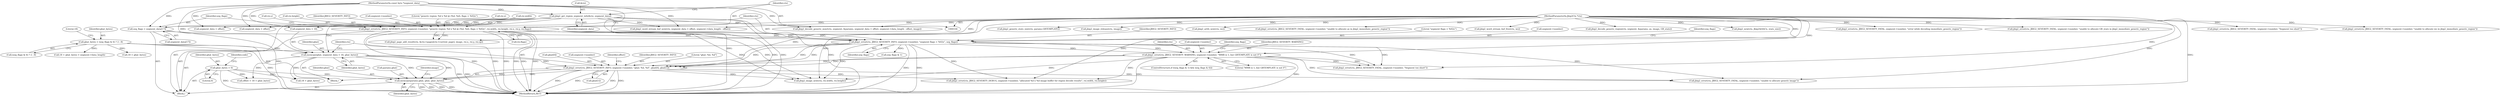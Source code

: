 digraph "0_ghostscript_e698d5c11d27212aa1098bc5b1673a3378563092_0@API" {
"1000290" [label="(Call,memcpy(params.gbat, gbat, gbat_bytes))"];
"1000236" [label="(Call,memcpy(gbat, segment_data + 18, gbat_bytes))"];
"1000152" [label="(Call,jbig2_get_region_segment_info(&rsi, segment_data))"];
"1000107" [label="(MethodParameterIn,const byte *segment_data)"];
"1000212" [label="(Call,gbat_bytes = (seg_flags & 6) ? 2 : 8)"];
"1000242" [label="(Call,jbig2_error(ctx, JBIG2_SEVERITY_INFO, segment->number, \"gbat: %d, %d\", gbat[0], gbat[1]))"];
"1000199" [label="(Call,jbig2_error(ctx, JBIG2_SEVERITY_WARNING, segment->number, \"MMR is 1, but GBTEMPLATE is not 0\"))"];
"1000183" [label="(Call,jbig2_error(ctx, JBIG2_SEVERITY_INFO, segment->number, \"segment flags = %02x\", seg_flags))"];
"1000156" [label="(Call,jbig2_error(ctx, JBIG2_SEVERITY_INFO, segment->number, \"generic region: %d x %d @ (%d, %d), flags = %02x\", rsi.width, rsi.height, rsi.x, rsi.y, rsi.flags))"];
"1000105" [label="(MethodParameterIn,Jbig2Ctx *ctx)"];
"1000178" [label="(Call,seg_flags = segment_data[17])"];
"1000114" [label="(Call,gbat_bytes = 0)"];
"1000448" [label="(Call,jbig2_page_add_result(ctx, &ctx->pages[ctx->current_page], image, rsi.x, rsi.y, rsi.op))"];
"1000222" [label="(Call,18 + gbat_bytes)"];
"1000153" [label="(Call,&rsi)"];
"1000114" [label="(Call,gbat_bytes = 0)"];
"1000469" [label="(Call,jbig2_error(ctx, JBIG2_SEVERITY_FATAL, segment->number, \"error while decoding immediate_generic_region\"))"];
"1000236" [label="(Call,memcpy(gbat, segment_data + 18, gbat_bytes))"];
"1000295" [label="(Identifier,gbat_bytes)"];
"1000108" [label="(Block,)"];
"1000375" [label="(Call,jbig2_error(ctx, JBIG2_SEVERITY_FATAL, segment->number, \"unable to allocate GB_stats in jbig2_immediate_generic_region\"))"];
"1000116" [label="(Literal,0)"];
"1000172" [label="(Call,rsi.y)"];
"1000318" [label="(Call,jbig2_error(ctx, JBIG2_SEVERITY_DEBUG, segment->number, \"allocated %d x %d image buffer for region decode results\", rsi.width, rsi.height))"];
"1000193" [label="(Call,seg_flags & 1)"];
"1000145" [label="(Call,jbig2_error(ctx, JBIG2_SEVERITY_FATAL, segment->number, \"Segment too short\"))"];
"1000255" [label="(Call,offset = 18 + gbat_bytes)"];
"1000180" [label="(Call,segment_data[17])"];
"1000406" [label="(Call,jbig2_error(ctx, JBIG2_SEVERITY_FATAL, segment->number, \"unable to allocate ws in jbig2_immediate_generic_region\"))"];
"1000389" [label="(Call,jbig2_word_stream_buf_new(ctx, segment_data + offset, segment->data_length - offset))"];
"1000184" [label="(Identifier,ctx)"];
"1000199" [label="(Call,jbig2_error(ctx, JBIG2_SEVERITY_WARNING, segment->number, \"MMR is 1, but GBTEMPLATE is not 0\"))"];
"1000357" [label="(Call,jbig2_generic_stats_size(ctx, params.GBTEMPLATE))"];
"1000229" [label="(Call,jbig2_error(ctx, JBIG2_SEVERITY_FATAL, segment->number, \"Segment too short\"))"];
"1000156" [label="(Call,jbig2_error(ctx, JBIG2_SEVERITY_INFO, segment->number, \"generic region: %d x %d @ (%d, %d), flags = %02x\", rsi.width, rsi.height, rsi.x, rsi.y, rsi.flags))"];
"1000490" [label="(Call,jbig2_image_release(ctx, image))"];
"1000183" [label="(Call,jbig2_error(ctx, JBIG2_SEVERITY_INFO, segment->number, \"segment flags = %02x\", seg_flags))"];
"1000241" [label="(Identifier,gbat_bytes)"];
"1000495" [label="(MethodReturn,RET)"];
"1000249" [label="(Call,gbat[0])"];
"1000166" [label="(Call,rsi.height)"];
"1000115" [label="(Identifier,gbat_bytes)"];
"1000343" [label="(Call,segment_data + offset)"];
"1000338" [label="(Call,jbig2_decode_generic_mmr(ctx, segment, &params, segment_data + offset, segment->data_length - offset, image))"];
"1000158" [label="(Identifier,JBIG2_SEVERITY_INFO)"];
"1000214" [label="(Call,(seg_flags & 6) ? 2 : 8)"];
"1000194" [label="(Identifier,seg_flags)"];
"1000205" [label="(Literal,\"MMR is 1, but GBTEMPLATE is not 0\")"];
"1000416" [label="(Call,jbig2_arith_new(ctx, ws))"];
"1000211" [label="(Block,)"];
"1000175" [label="(Call,rsi.flags)"];
"1000152" [label="(Call,jbig2_get_region_segment_info(&rsi, segment_data))"];
"1000202" [label="(Call,segment->number)"];
"1000185" [label="(Identifier,JBIG2_SEVERITY_INFO)"];
"1000221" [label="(Call,18 + gbat_bytes > segment->data_length)"];
"1000159" [label="(Call,segment->number)"];
"1000189" [label="(Literal,\"segment flags = %02x\")"];
"1000162" [label="(Literal,\"generic region: %d x %d @ (%d, %d), flags = %02x\")"];
"1000297" [label="(Identifier,image)"];
"1000294" [label="(Identifier,gbat)"];
"1000245" [label="(Call,segment->number)"];
"1000291" [label="(Call,params.gbat)"];
"1000237" [label="(Identifier,gbat)"];
"1000311" [label="(Call,jbig2_error(ctx, JBIG2_SEVERITY_FATAL, segment->number, \"unable to allocate generic image\"))"];
"1000190" [label="(Identifier,seg_flags)"];
"1000191" [label="(ControlStructure,if ((seg_flags & 1) && (seg_flags & 6)))"];
"1000169" [label="(Call,rsi.x)"];
"1000120" [label="(Identifier,code)"];
"1000256" [label="(Identifier,offset)"];
"1000391" [label="(Call,segment_data + offset)"];
"1000157" [label="(Identifier,ctx)"];
"1000238" [label="(Call,segment_data + 18)"];
"1000107" [label="(MethodParameterIn,const byte *segment_data)"];
"1000178" [label="(Call,seg_flags = segment_data[17])"];
"1000243" [label="(Identifier,ctx)"];
"1000155" [label="(Identifier,segment_data)"];
"1000209" [label="(Identifier,seg_flags)"];
"1000290" [label="(Call,memcpy(params.gbat, gbat, gbat_bytes))"];
"1000426" [label="(Call,jbig2_error(ctx, JBIG2_SEVERITY_FATAL, segment->number, \"unable to allocate as in jbig2_immediate_generic_region\"))"];
"1000186" [label="(Call,segment->number)"];
"1000257" [label="(Call,18 + gbat_bytes)"];
"1000163" [label="(Call,rsi.width)"];
"1000482" [label="(Call,jbig2_word_stream_buf_free(ctx, ws))"];
"1000244" [label="(Identifier,JBIG2_SEVERITY_INFO)"];
"1000436" [label="(Call,jbig2_decode_generic_region(ctx, segment, &params, as, image, GB_stats))"];
"1000213" [label="(Identifier,gbat_bytes)"];
"1000212" [label="(Call,gbat_bytes = (seg_flags & 6) ? 2 : 8)"];
"1000252" [label="(Call,gbat[1])"];
"1000298" [label="(Call,jbig2_image_new(ctx, rsi.width, rsi.height))"];
"1000179" [label="(Identifier,seg_flags)"];
"1000201" [label="(Identifier,JBIG2_SEVERITY_WARNING)"];
"1000242" [label="(Call,jbig2_error(ctx, JBIG2_SEVERITY_INFO, segment->number, \"gbat: %d, %d\", gbat[0], gbat[1]))"];
"1000223" [label="(Literal,18)"];
"1000364" [label="(Call,jbig2_new(ctx, Jbig2ArithCx, stats_size))"];
"1000200" [label="(Identifier,ctx)"];
"1000105" [label="(MethodParameterIn,Jbig2Ctx *ctx)"];
"1000248" [label="(Literal,\"gbat: %d, %d\")"];
"1000290" -> "1000108"  [label="AST: "];
"1000290" -> "1000295"  [label="CFG: "];
"1000291" -> "1000290"  [label="AST: "];
"1000294" -> "1000290"  [label="AST: "];
"1000295" -> "1000290"  [label="AST: "];
"1000297" -> "1000290"  [label="CFG: "];
"1000290" -> "1000495"  [label="DDG: "];
"1000290" -> "1000495"  [label="DDG: "];
"1000290" -> "1000495"  [label="DDG: "];
"1000290" -> "1000495"  [label="DDG: "];
"1000236" -> "1000290"  [label="DDG: "];
"1000236" -> "1000290"  [label="DDG: "];
"1000242" -> "1000290"  [label="DDG: "];
"1000242" -> "1000290"  [label="DDG: "];
"1000114" -> "1000290"  [label="DDG: "];
"1000236" -> "1000211"  [label="AST: "];
"1000236" -> "1000241"  [label="CFG: "];
"1000237" -> "1000236"  [label="AST: "];
"1000238" -> "1000236"  [label="AST: "];
"1000241" -> "1000236"  [label="AST: "];
"1000243" -> "1000236"  [label="CFG: "];
"1000236" -> "1000495"  [label="DDG: "];
"1000236" -> "1000495"  [label="DDG: "];
"1000152" -> "1000236"  [label="DDG: "];
"1000107" -> "1000236"  [label="DDG: "];
"1000212" -> "1000236"  [label="DDG: "];
"1000236" -> "1000242"  [label="DDG: "];
"1000236" -> "1000255"  [label="DDG: "];
"1000236" -> "1000257"  [label="DDG: "];
"1000152" -> "1000108"  [label="AST: "];
"1000152" -> "1000155"  [label="CFG: "];
"1000153" -> "1000152"  [label="AST: "];
"1000155" -> "1000152"  [label="AST: "];
"1000157" -> "1000152"  [label="CFG: "];
"1000152" -> "1000495"  [label="DDG: "];
"1000152" -> "1000495"  [label="DDG: "];
"1000152" -> "1000495"  [label="DDG: "];
"1000107" -> "1000152"  [label="DDG: "];
"1000152" -> "1000178"  [label="DDG: "];
"1000152" -> "1000238"  [label="DDG: "];
"1000152" -> "1000338"  [label="DDG: "];
"1000152" -> "1000343"  [label="DDG: "];
"1000152" -> "1000389"  [label="DDG: "];
"1000152" -> "1000391"  [label="DDG: "];
"1000107" -> "1000104"  [label="AST: "];
"1000107" -> "1000495"  [label="DDG: "];
"1000107" -> "1000178"  [label="DDG: "];
"1000107" -> "1000238"  [label="DDG: "];
"1000107" -> "1000338"  [label="DDG: "];
"1000107" -> "1000343"  [label="DDG: "];
"1000107" -> "1000389"  [label="DDG: "];
"1000107" -> "1000391"  [label="DDG: "];
"1000212" -> "1000211"  [label="AST: "];
"1000212" -> "1000214"  [label="CFG: "];
"1000213" -> "1000212"  [label="AST: "];
"1000214" -> "1000212"  [label="AST: "];
"1000223" -> "1000212"  [label="CFG: "];
"1000212" -> "1000495"  [label="DDG: "];
"1000212" -> "1000221"  [label="DDG: "];
"1000212" -> "1000222"  [label="DDG: "];
"1000242" -> "1000211"  [label="AST: "];
"1000242" -> "1000252"  [label="CFG: "];
"1000243" -> "1000242"  [label="AST: "];
"1000244" -> "1000242"  [label="AST: "];
"1000245" -> "1000242"  [label="AST: "];
"1000248" -> "1000242"  [label="AST: "];
"1000249" -> "1000242"  [label="AST: "];
"1000252" -> "1000242"  [label="AST: "];
"1000256" -> "1000242"  [label="CFG: "];
"1000242" -> "1000495"  [label="DDG: "];
"1000242" -> "1000495"  [label="DDG: "];
"1000242" -> "1000495"  [label="DDG: "];
"1000242" -> "1000495"  [label="DDG: "];
"1000199" -> "1000242"  [label="DDG: "];
"1000199" -> "1000242"  [label="DDG: "];
"1000183" -> "1000242"  [label="DDG: "];
"1000183" -> "1000242"  [label="DDG: "];
"1000183" -> "1000242"  [label="DDG: "];
"1000105" -> "1000242"  [label="DDG: "];
"1000242" -> "1000298"  [label="DDG: "];
"1000242" -> "1000311"  [label="DDG: "];
"1000242" -> "1000318"  [label="DDG: "];
"1000199" -> "1000191"  [label="AST: "];
"1000199" -> "1000205"  [label="CFG: "];
"1000200" -> "1000199"  [label="AST: "];
"1000201" -> "1000199"  [label="AST: "];
"1000202" -> "1000199"  [label="AST: "];
"1000205" -> "1000199"  [label="AST: "];
"1000209" -> "1000199"  [label="CFG: "];
"1000199" -> "1000495"  [label="DDG: "];
"1000199" -> "1000495"  [label="DDG: "];
"1000183" -> "1000199"  [label="DDG: "];
"1000183" -> "1000199"  [label="DDG: "];
"1000105" -> "1000199"  [label="DDG: "];
"1000199" -> "1000229"  [label="DDG: "];
"1000199" -> "1000229"  [label="DDG: "];
"1000199" -> "1000298"  [label="DDG: "];
"1000199" -> "1000311"  [label="DDG: "];
"1000199" -> "1000318"  [label="DDG: "];
"1000183" -> "1000108"  [label="AST: "];
"1000183" -> "1000190"  [label="CFG: "];
"1000184" -> "1000183"  [label="AST: "];
"1000185" -> "1000183"  [label="AST: "];
"1000186" -> "1000183"  [label="AST: "];
"1000189" -> "1000183"  [label="AST: "];
"1000190" -> "1000183"  [label="AST: "];
"1000194" -> "1000183"  [label="CFG: "];
"1000183" -> "1000495"  [label="DDG: "];
"1000183" -> "1000495"  [label="DDG: "];
"1000156" -> "1000183"  [label="DDG: "];
"1000156" -> "1000183"  [label="DDG: "];
"1000156" -> "1000183"  [label="DDG: "];
"1000105" -> "1000183"  [label="DDG: "];
"1000178" -> "1000183"  [label="DDG: "];
"1000183" -> "1000193"  [label="DDG: "];
"1000183" -> "1000229"  [label="DDG: "];
"1000183" -> "1000229"  [label="DDG: "];
"1000183" -> "1000298"  [label="DDG: "];
"1000183" -> "1000311"  [label="DDG: "];
"1000183" -> "1000318"  [label="DDG: "];
"1000156" -> "1000108"  [label="AST: "];
"1000156" -> "1000175"  [label="CFG: "];
"1000157" -> "1000156"  [label="AST: "];
"1000158" -> "1000156"  [label="AST: "];
"1000159" -> "1000156"  [label="AST: "];
"1000162" -> "1000156"  [label="AST: "];
"1000163" -> "1000156"  [label="AST: "];
"1000166" -> "1000156"  [label="AST: "];
"1000169" -> "1000156"  [label="AST: "];
"1000172" -> "1000156"  [label="AST: "];
"1000175" -> "1000156"  [label="AST: "];
"1000179" -> "1000156"  [label="CFG: "];
"1000156" -> "1000495"  [label="DDG: "];
"1000156" -> "1000495"  [label="DDG: "];
"1000156" -> "1000495"  [label="DDG: "];
"1000156" -> "1000495"  [label="DDG: "];
"1000156" -> "1000495"  [label="DDG: "];
"1000156" -> "1000495"  [label="DDG: "];
"1000105" -> "1000156"  [label="DDG: "];
"1000156" -> "1000298"  [label="DDG: "];
"1000156" -> "1000298"  [label="DDG: "];
"1000156" -> "1000448"  [label="DDG: "];
"1000156" -> "1000448"  [label="DDG: "];
"1000105" -> "1000104"  [label="AST: "];
"1000105" -> "1000495"  [label="DDG: "];
"1000105" -> "1000145"  [label="DDG: "];
"1000105" -> "1000229"  [label="DDG: "];
"1000105" -> "1000298"  [label="DDG: "];
"1000105" -> "1000311"  [label="DDG: "];
"1000105" -> "1000318"  [label="DDG: "];
"1000105" -> "1000338"  [label="DDG: "];
"1000105" -> "1000357"  [label="DDG: "];
"1000105" -> "1000364"  [label="DDG: "];
"1000105" -> "1000375"  [label="DDG: "];
"1000105" -> "1000389"  [label="DDG: "];
"1000105" -> "1000406"  [label="DDG: "];
"1000105" -> "1000416"  [label="DDG: "];
"1000105" -> "1000426"  [label="DDG: "];
"1000105" -> "1000436"  [label="DDG: "];
"1000105" -> "1000448"  [label="DDG: "];
"1000105" -> "1000469"  [label="DDG: "];
"1000105" -> "1000482"  [label="DDG: "];
"1000105" -> "1000490"  [label="DDG: "];
"1000178" -> "1000108"  [label="AST: "];
"1000178" -> "1000180"  [label="CFG: "];
"1000179" -> "1000178"  [label="AST: "];
"1000180" -> "1000178"  [label="AST: "];
"1000184" -> "1000178"  [label="CFG: "];
"1000178" -> "1000495"  [label="DDG: "];
"1000114" -> "1000108"  [label="AST: "];
"1000114" -> "1000116"  [label="CFG: "];
"1000115" -> "1000114"  [label="AST: "];
"1000116" -> "1000114"  [label="AST: "];
"1000120" -> "1000114"  [label="CFG: "];
"1000114" -> "1000495"  [label="DDG: "];
"1000114" -> "1000255"  [label="DDG: "];
"1000114" -> "1000257"  [label="DDG: "];
}
